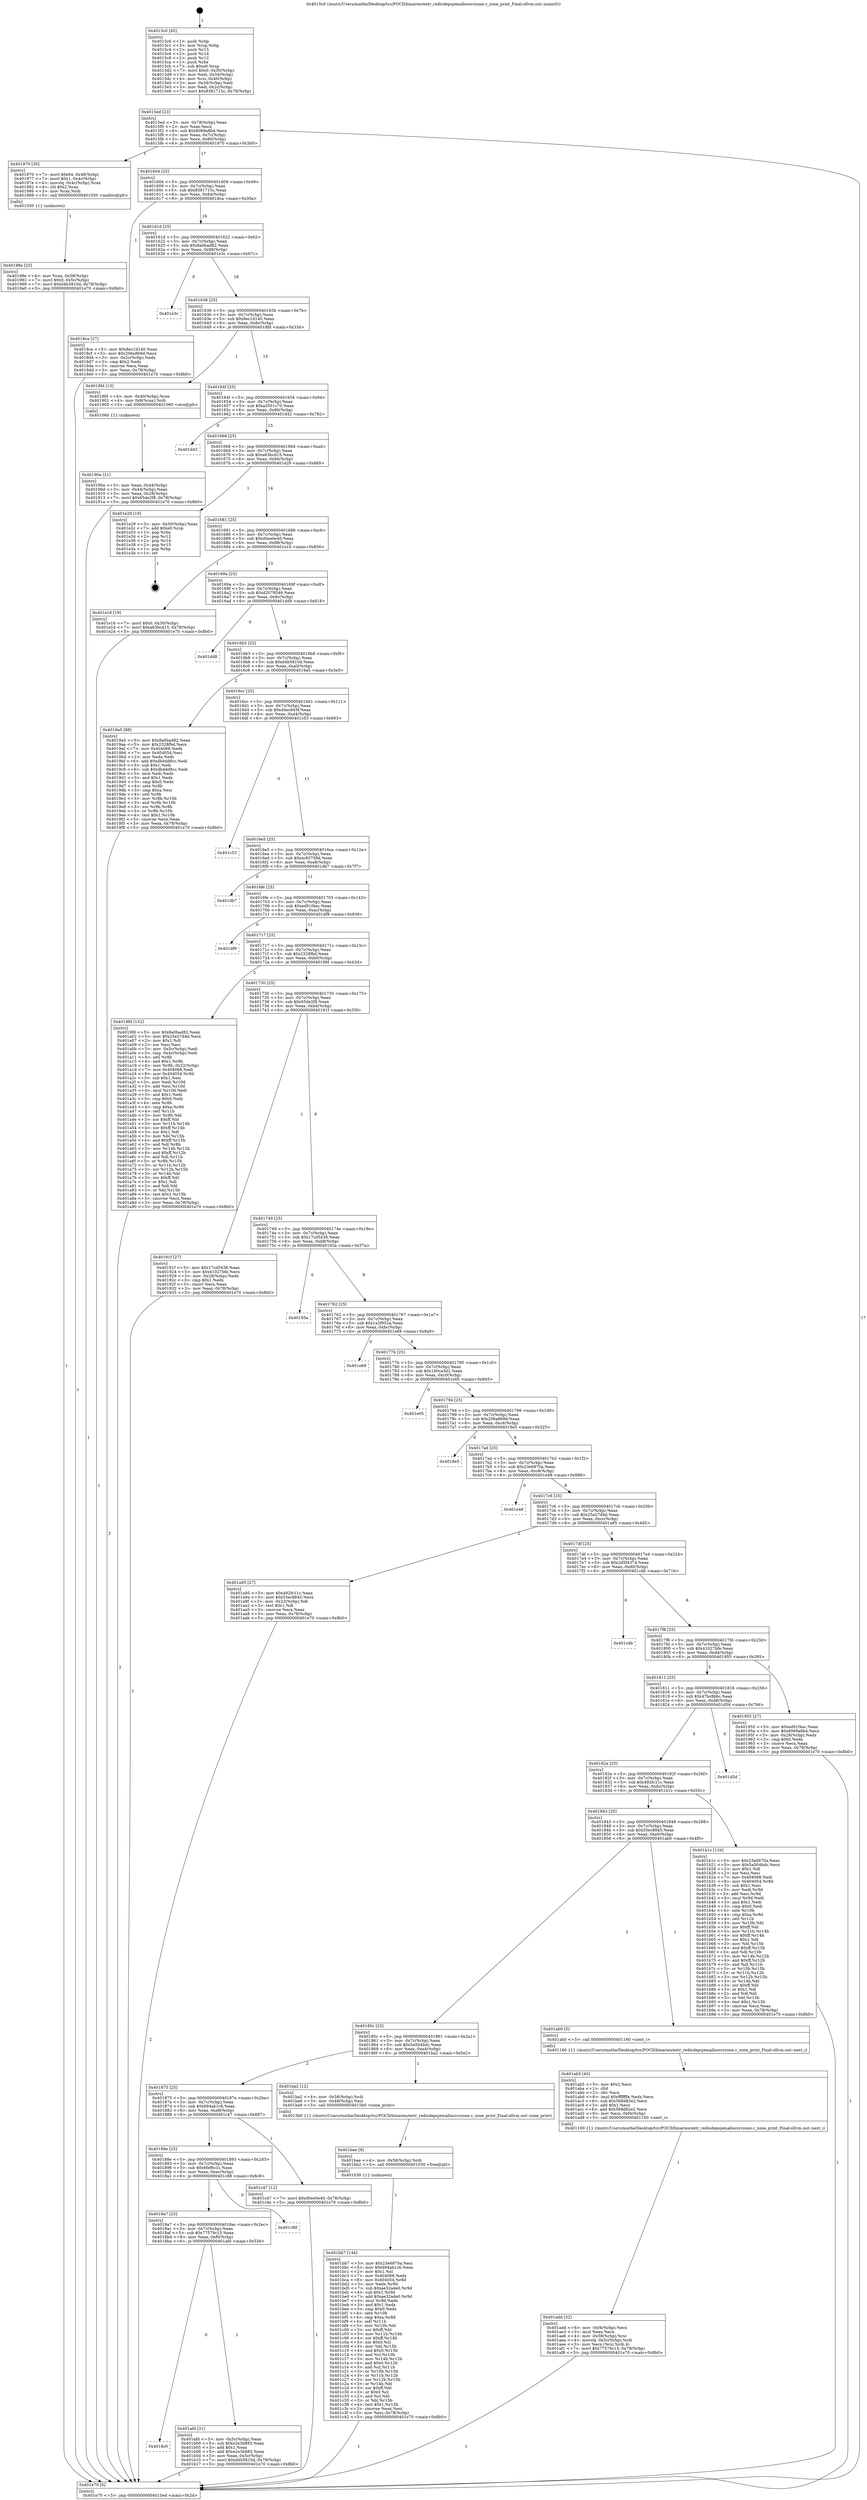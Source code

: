 digraph "0x4015c0" {
  label = "0x4015c0 (/mnt/c/Users/mathe/Desktop/tcc/POCII/binaries/extr_redisdepsjemallocsrczone.c_zone_print_Final-ollvm.out::main(0))"
  labelloc = "t"
  node[shape=record]

  Entry [label="",width=0.3,height=0.3,shape=circle,fillcolor=black,style=filled]
  "0x4015ed" [label="{
     0x4015ed [23]\l
     | [instrs]\l
     &nbsp;&nbsp;0x4015ed \<+3\>: mov -0x78(%rbp),%eax\l
     &nbsp;&nbsp;0x4015f0 \<+2\>: mov %eax,%ecx\l
     &nbsp;&nbsp;0x4015f2 \<+6\>: sub $0x8069a8b4,%ecx\l
     &nbsp;&nbsp;0x4015f8 \<+3\>: mov %eax,-0x7c(%rbp)\l
     &nbsp;&nbsp;0x4015fb \<+3\>: mov %ecx,-0x80(%rbp)\l
     &nbsp;&nbsp;0x4015fe \<+6\>: je 0000000000401970 \<main+0x3b0\>\l
  }"]
  "0x401970" [label="{
     0x401970 [30]\l
     | [instrs]\l
     &nbsp;&nbsp;0x401970 \<+7\>: movl $0x64,-0x48(%rbp)\l
     &nbsp;&nbsp;0x401977 \<+7\>: movl $0x1,-0x4c(%rbp)\l
     &nbsp;&nbsp;0x40197e \<+4\>: movslq -0x4c(%rbp),%rax\l
     &nbsp;&nbsp;0x401982 \<+4\>: shl $0x2,%rax\l
     &nbsp;&nbsp;0x401986 \<+3\>: mov %rax,%rdi\l
     &nbsp;&nbsp;0x401989 \<+5\>: call 0000000000401050 \<malloc@plt\>\l
     | [calls]\l
     &nbsp;&nbsp;0x401050 \{1\} (unknown)\l
  }"]
  "0x401604" [label="{
     0x401604 [25]\l
     | [instrs]\l
     &nbsp;&nbsp;0x401604 \<+5\>: jmp 0000000000401609 \<main+0x49\>\l
     &nbsp;&nbsp;0x401609 \<+3\>: mov -0x7c(%rbp),%eax\l
     &nbsp;&nbsp;0x40160c \<+5\>: sub $0x8381715c,%eax\l
     &nbsp;&nbsp;0x401611 \<+6\>: mov %eax,-0x84(%rbp)\l
     &nbsp;&nbsp;0x401617 \<+6\>: je 00000000004018ca \<main+0x30a\>\l
  }"]
  Exit [label="",width=0.3,height=0.3,shape=circle,fillcolor=black,style=filled,peripheries=2]
  "0x4018ca" [label="{
     0x4018ca [27]\l
     | [instrs]\l
     &nbsp;&nbsp;0x4018ca \<+5\>: mov $0x8ec1d140,%eax\l
     &nbsp;&nbsp;0x4018cf \<+5\>: mov $0x206a869d,%ecx\l
     &nbsp;&nbsp;0x4018d4 \<+3\>: mov -0x2c(%rbp),%edx\l
     &nbsp;&nbsp;0x4018d7 \<+3\>: cmp $0x2,%edx\l
     &nbsp;&nbsp;0x4018da \<+3\>: cmovne %ecx,%eax\l
     &nbsp;&nbsp;0x4018dd \<+3\>: mov %eax,-0x78(%rbp)\l
     &nbsp;&nbsp;0x4018e0 \<+5\>: jmp 0000000000401e70 \<main+0x8b0\>\l
  }"]
  "0x40161d" [label="{
     0x40161d [25]\l
     | [instrs]\l
     &nbsp;&nbsp;0x40161d \<+5\>: jmp 0000000000401622 \<main+0x62\>\l
     &nbsp;&nbsp;0x401622 \<+3\>: mov -0x7c(%rbp),%eax\l
     &nbsp;&nbsp;0x401625 \<+5\>: sub $0x8a0bad82,%eax\l
     &nbsp;&nbsp;0x40162a \<+6\>: mov %eax,-0x88(%rbp)\l
     &nbsp;&nbsp;0x401630 \<+6\>: je 0000000000401e3c \<main+0x87c\>\l
  }"]
  "0x401e70" [label="{
     0x401e70 [5]\l
     | [instrs]\l
     &nbsp;&nbsp;0x401e70 \<+5\>: jmp 00000000004015ed \<main+0x2d\>\l
  }"]
  "0x4015c0" [label="{
     0x4015c0 [45]\l
     | [instrs]\l
     &nbsp;&nbsp;0x4015c0 \<+1\>: push %rbp\l
     &nbsp;&nbsp;0x4015c1 \<+3\>: mov %rsp,%rbp\l
     &nbsp;&nbsp;0x4015c4 \<+2\>: push %r15\l
     &nbsp;&nbsp;0x4015c6 \<+2\>: push %r14\l
     &nbsp;&nbsp;0x4015c8 \<+2\>: push %r12\l
     &nbsp;&nbsp;0x4015ca \<+1\>: push %rbx\l
     &nbsp;&nbsp;0x4015cb \<+7\>: sub $0xe0,%rsp\l
     &nbsp;&nbsp;0x4015d2 \<+7\>: movl $0x0,-0x30(%rbp)\l
     &nbsp;&nbsp;0x4015d9 \<+3\>: mov %edi,-0x34(%rbp)\l
     &nbsp;&nbsp;0x4015dc \<+4\>: mov %rsi,-0x40(%rbp)\l
     &nbsp;&nbsp;0x4015e0 \<+3\>: mov -0x34(%rbp),%edi\l
     &nbsp;&nbsp;0x4015e3 \<+3\>: mov %edi,-0x2c(%rbp)\l
     &nbsp;&nbsp;0x4015e6 \<+7\>: movl $0x8381715c,-0x78(%rbp)\l
  }"]
  "0x401bb7" [label="{
     0x401bb7 [144]\l
     | [instrs]\l
     &nbsp;&nbsp;0x401bb7 \<+5\>: mov $0x23e6870a,%esi\l
     &nbsp;&nbsp;0x401bbc \<+5\>: mov $0x694ab1c6,%eax\l
     &nbsp;&nbsp;0x401bc1 \<+2\>: mov $0x1,%cl\l
     &nbsp;&nbsp;0x401bc3 \<+7\>: mov 0x404068,%edx\l
     &nbsp;&nbsp;0x401bca \<+8\>: mov 0x404054,%r8d\l
     &nbsp;&nbsp;0x401bd2 \<+3\>: mov %edx,%r9d\l
     &nbsp;&nbsp;0x401bd5 \<+7\>: sub $0xae32ade0,%r9d\l
     &nbsp;&nbsp;0x401bdc \<+4\>: sub $0x1,%r9d\l
     &nbsp;&nbsp;0x401be0 \<+7\>: add $0xae32ade0,%r9d\l
     &nbsp;&nbsp;0x401be7 \<+4\>: imul %r9d,%edx\l
     &nbsp;&nbsp;0x401beb \<+3\>: and $0x1,%edx\l
     &nbsp;&nbsp;0x401bee \<+3\>: cmp $0x0,%edx\l
     &nbsp;&nbsp;0x401bf1 \<+4\>: sete %r10b\l
     &nbsp;&nbsp;0x401bf5 \<+4\>: cmp $0xa,%r8d\l
     &nbsp;&nbsp;0x401bf9 \<+4\>: setl %r11b\l
     &nbsp;&nbsp;0x401bfd \<+3\>: mov %r10b,%bl\l
     &nbsp;&nbsp;0x401c00 \<+3\>: xor $0xff,%bl\l
     &nbsp;&nbsp;0x401c03 \<+3\>: mov %r11b,%r14b\l
     &nbsp;&nbsp;0x401c06 \<+4\>: xor $0xff,%r14b\l
     &nbsp;&nbsp;0x401c0a \<+3\>: xor $0x0,%cl\l
     &nbsp;&nbsp;0x401c0d \<+3\>: mov %bl,%r15b\l
     &nbsp;&nbsp;0x401c10 \<+4\>: and $0x0,%r15b\l
     &nbsp;&nbsp;0x401c14 \<+3\>: and %cl,%r10b\l
     &nbsp;&nbsp;0x401c17 \<+3\>: mov %r14b,%r12b\l
     &nbsp;&nbsp;0x401c1a \<+4\>: and $0x0,%r12b\l
     &nbsp;&nbsp;0x401c1e \<+3\>: and %cl,%r11b\l
     &nbsp;&nbsp;0x401c21 \<+3\>: or %r10b,%r15b\l
     &nbsp;&nbsp;0x401c24 \<+3\>: or %r11b,%r12b\l
     &nbsp;&nbsp;0x401c27 \<+3\>: xor %r12b,%r15b\l
     &nbsp;&nbsp;0x401c2a \<+3\>: or %r14b,%bl\l
     &nbsp;&nbsp;0x401c2d \<+3\>: xor $0xff,%bl\l
     &nbsp;&nbsp;0x401c30 \<+3\>: or $0x0,%cl\l
     &nbsp;&nbsp;0x401c33 \<+2\>: and %cl,%bl\l
     &nbsp;&nbsp;0x401c35 \<+3\>: or %bl,%r15b\l
     &nbsp;&nbsp;0x401c38 \<+4\>: test $0x1,%r15b\l
     &nbsp;&nbsp;0x401c3c \<+3\>: cmovne %eax,%esi\l
     &nbsp;&nbsp;0x401c3f \<+3\>: mov %esi,-0x78(%rbp)\l
     &nbsp;&nbsp;0x401c42 \<+5\>: jmp 0000000000401e70 \<main+0x8b0\>\l
  }"]
  "0x401e3c" [label="{
     0x401e3c\l
  }", style=dashed]
  "0x401636" [label="{
     0x401636 [25]\l
     | [instrs]\l
     &nbsp;&nbsp;0x401636 \<+5\>: jmp 000000000040163b \<main+0x7b\>\l
     &nbsp;&nbsp;0x40163b \<+3\>: mov -0x7c(%rbp),%eax\l
     &nbsp;&nbsp;0x40163e \<+5\>: sub $0x8ec1d140,%eax\l
     &nbsp;&nbsp;0x401643 \<+6\>: mov %eax,-0x8c(%rbp)\l
     &nbsp;&nbsp;0x401649 \<+6\>: je 00000000004018fd \<main+0x33d\>\l
  }"]
  "0x401bae" [label="{
     0x401bae [9]\l
     | [instrs]\l
     &nbsp;&nbsp;0x401bae \<+4\>: mov -0x58(%rbp),%rdi\l
     &nbsp;&nbsp;0x401bb2 \<+5\>: call 0000000000401030 \<free@plt\>\l
     | [calls]\l
     &nbsp;&nbsp;0x401030 \{1\} (unknown)\l
  }"]
  "0x4018fd" [label="{
     0x4018fd [13]\l
     | [instrs]\l
     &nbsp;&nbsp;0x4018fd \<+4\>: mov -0x40(%rbp),%rax\l
     &nbsp;&nbsp;0x401901 \<+4\>: mov 0x8(%rax),%rdi\l
     &nbsp;&nbsp;0x401905 \<+5\>: call 0000000000401060 \<atoi@plt\>\l
     | [calls]\l
     &nbsp;&nbsp;0x401060 \{1\} (unknown)\l
  }"]
  "0x40164f" [label="{
     0x40164f [25]\l
     | [instrs]\l
     &nbsp;&nbsp;0x40164f \<+5\>: jmp 0000000000401654 \<main+0x94\>\l
     &nbsp;&nbsp;0x401654 \<+3\>: mov -0x7c(%rbp),%eax\l
     &nbsp;&nbsp;0x401657 \<+5\>: sub $0xa3501c70,%eax\l
     &nbsp;&nbsp;0x40165c \<+6\>: mov %eax,-0x90(%rbp)\l
     &nbsp;&nbsp;0x401662 \<+6\>: je 0000000000401d42 \<main+0x782\>\l
  }"]
  "0x40190a" [label="{
     0x40190a [21]\l
     | [instrs]\l
     &nbsp;&nbsp;0x40190a \<+3\>: mov %eax,-0x44(%rbp)\l
     &nbsp;&nbsp;0x40190d \<+3\>: mov -0x44(%rbp),%eax\l
     &nbsp;&nbsp;0x401910 \<+3\>: mov %eax,-0x28(%rbp)\l
     &nbsp;&nbsp;0x401913 \<+7\>: movl $0x65de2f8,-0x78(%rbp)\l
     &nbsp;&nbsp;0x40191a \<+5\>: jmp 0000000000401e70 \<main+0x8b0\>\l
  }"]
  "0x4018c0" [label="{
     0x4018c0\l
  }", style=dashed]
  "0x401d42" [label="{
     0x401d42\l
  }", style=dashed]
  "0x401668" [label="{
     0x401668 [25]\l
     | [instrs]\l
     &nbsp;&nbsp;0x401668 \<+5\>: jmp 000000000040166d \<main+0xad\>\l
     &nbsp;&nbsp;0x40166d \<+3\>: mov -0x7c(%rbp),%eax\l
     &nbsp;&nbsp;0x401670 \<+5\>: sub $0xa63bcd15,%eax\l
     &nbsp;&nbsp;0x401675 \<+6\>: mov %eax,-0x94(%rbp)\l
     &nbsp;&nbsp;0x40167b \<+6\>: je 0000000000401e29 \<main+0x869\>\l
  }"]
  "0x401afd" [label="{
     0x401afd [31]\l
     | [instrs]\l
     &nbsp;&nbsp;0x401afd \<+3\>: mov -0x5c(%rbp),%eax\l
     &nbsp;&nbsp;0x401b00 \<+5\>: sub $0xe2e3b883,%eax\l
     &nbsp;&nbsp;0x401b05 \<+3\>: add $0x1,%eax\l
     &nbsp;&nbsp;0x401b08 \<+5\>: add $0xe2e3b883,%eax\l
     &nbsp;&nbsp;0x401b0d \<+3\>: mov %eax,-0x5c(%rbp)\l
     &nbsp;&nbsp;0x401b10 \<+7\>: movl $0xd4b5810d,-0x78(%rbp)\l
     &nbsp;&nbsp;0x401b17 \<+5\>: jmp 0000000000401e70 \<main+0x8b0\>\l
  }"]
  "0x401e29" [label="{
     0x401e29 [19]\l
     | [instrs]\l
     &nbsp;&nbsp;0x401e29 \<+3\>: mov -0x30(%rbp),%eax\l
     &nbsp;&nbsp;0x401e2c \<+7\>: add $0xe0,%rsp\l
     &nbsp;&nbsp;0x401e33 \<+1\>: pop %rbx\l
     &nbsp;&nbsp;0x401e34 \<+2\>: pop %r12\l
     &nbsp;&nbsp;0x401e36 \<+2\>: pop %r14\l
     &nbsp;&nbsp;0x401e38 \<+2\>: pop %r15\l
     &nbsp;&nbsp;0x401e3a \<+1\>: pop %rbp\l
     &nbsp;&nbsp;0x401e3b \<+1\>: ret\l
  }"]
  "0x401681" [label="{
     0x401681 [25]\l
     | [instrs]\l
     &nbsp;&nbsp;0x401681 \<+5\>: jmp 0000000000401686 \<main+0xc6\>\l
     &nbsp;&nbsp;0x401686 \<+3\>: mov -0x7c(%rbp),%eax\l
     &nbsp;&nbsp;0x401689 \<+5\>: sub $0xd0ee0e40,%eax\l
     &nbsp;&nbsp;0x40168e \<+6\>: mov %eax,-0x98(%rbp)\l
     &nbsp;&nbsp;0x401694 \<+6\>: je 0000000000401e16 \<main+0x856\>\l
  }"]
  "0x4018a7" [label="{
     0x4018a7 [25]\l
     | [instrs]\l
     &nbsp;&nbsp;0x4018a7 \<+5\>: jmp 00000000004018ac \<main+0x2ec\>\l
     &nbsp;&nbsp;0x4018ac \<+3\>: mov -0x7c(%rbp),%eax\l
     &nbsp;&nbsp;0x4018af \<+5\>: sub $0x77579c15,%eax\l
     &nbsp;&nbsp;0x4018b4 \<+6\>: mov %eax,-0xf0(%rbp)\l
     &nbsp;&nbsp;0x4018ba \<+6\>: je 0000000000401afd \<main+0x53d\>\l
  }"]
  "0x401e16" [label="{
     0x401e16 [19]\l
     | [instrs]\l
     &nbsp;&nbsp;0x401e16 \<+7\>: movl $0x0,-0x30(%rbp)\l
     &nbsp;&nbsp;0x401e1d \<+7\>: movl $0xa63bcd15,-0x78(%rbp)\l
     &nbsp;&nbsp;0x401e24 \<+5\>: jmp 0000000000401e70 \<main+0x8b0\>\l
  }"]
  "0x40169a" [label="{
     0x40169a [25]\l
     | [instrs]\l
     &nbsp;&nbsp;0x40169a \<+5\>: jmp 000000000040169f \<main+0xdf\>\l
     &nbsp;&nbsp;0x40169f \<+3\>: mov -0x7c(%rbp),%eax\l
     &nbsp;&nbsp;0x4016a2 \<+5\>: sub $0xd2078546,%eax\l
     &nbsp;&nbsp;0x4016a7 \<+6\>: mov %eax,-0x9c(%rbp)\l
     &nbsp;&nbsp;0x4016ad \<+6\>: je 0000000000401dd8 \<main+0x818\>\l
  }"]
  "0x401c88" [label="{
     0x401c88\l
  }", style=dashed]
  "0x401dd8" [label="{
     0x401dd8\l
  }", style=dashed]
  "0x4016b3" [label="{
     0x4016b3 [25]\l
     | [instrs]\l
     &nbsp;&nbsp;0x4016b3 \<+5\>: jmp 00000000004016b8 \<main+0xf8\>\l
     &nbsp;&nbsp;0x4016b8 \<+3\>: mov -0x7c(%rbp),%eax\l
     &nbsp;&nbsp;0x4016bb \<+5\>: sub $0xd4b5810d,%eax\l
     &nbsp;&nbsp;0x4016c0 \<+6\>: mov %eax,-0xa0(%rbp)\l
     &nbsp;&nbsp;0x4016c6 \<+6\>: je 00000000004019a5 \<main+0x3e5\>\l
  }"]
  "0x40188e" [label="{
     0x40188e [25]\l
     | [instrs]\l
     &nbsp;&nbsp;0x40188e \<+5\>: jmp 0000000000401893 \<main+0x2d3\>\l
     &nbsp;&nbsp;0x401893 \<+3\>: mov -0x7c(%rbp),%eax\l
     &nbsp;&nbsp;0x401896 \<+5\>: sub $0x6fef6c1c,%eax\l
     &nbsp;&nbsp;0x40189b \<+6\>: mov %eax,-0xec(%rbp)\l
     &nbsp;&nbsp;0x4018a1 \<+6\>: je 0000000000401c88 \<main+0x6c8\>\l
  }"]
  "0x4019a5" [label="{
     0x4019a5 [88]\l
     | [instrs]\l
     &nbsp;&nbsp;0x4019a5 \<+5\>: mov $0x8a0bad82,%eax\l
     &nbsp;&nbsp;0x4019aa \<+5\>: mov $0x2328fbd,%ecx\l
     &nbsp;&nbsp;0x4019af \<+7\>: mov 0x404068,%edx\l
     &nbsp;&nbsp;0x4019b6 \<+7\>: mov 0x404054,%esi\l
     &nbsp;&nbsp;0x4019bd \<+2\>: mov %edx,%edi\l
     &nbsp;&nbsp;0x4019bf \<+6\>: add $0xdb4dd8cc,%edi\l
     &nbsp;&nbsp;0x4019c5 \<+3\>: sub $0x1,%edi\l
     &nbsp;&nbsp;0x4019c8 \<+6\>: sub $0xdb4dd8cc,%edi\l
     &nbsp;&nbsp;0x4019ce \<+3\>: imul %edi,%edx\l
     &nbsp;&nbsp;0x4019d1 \<+3\>: and $0x1,%edx\l
     &nbsp;&nbsp;0x4019d4 \<+3\>: cmp $0x0,%edx\l
     &nbsp;&nbsp;0x4019d7 \<+4\>: sete %r8b\l
     &nbsp;&nbsp;0x4019db \<+3\>: cmp $0xa,%esi\l
     &nbsp;&nbsp;0x4019de \<+4\>: setl %r9b\l
     &nbsp;&nbsp;0x4019e2 \<+3\>: mov %r8b,%r10b\l
     &nbsp;&nbsp;0x4019e5 \<+3\>: and %r9b,%r10b\l
     &nbsp;&nbsp;0x4019e8 \<+3\>: xor %r9b,%r8b\l
     &nbsp;&nbsp;0x4019eb \<+3\>: or %r8b,%r10b\l
     &nbsp;&nbsp;0x4019ee \<+4\>: test $0x1,%r10b\l
     &nbsp;&nbsp;0x4019f2 \<+3\>: cmovne %ecx,%eax\l
     &nbsp;&nbsp;0x4019f5 \<+3\>: mov %eax,-0x78(%rbp)\l
     &nbsp;&nbsp;0x4019f8 \<+5\>: jmp 0000000000401e70 \<main+0x8b0\>\l
  }"]
  "0x4016cc" [label="{
     0x4016cc [25]\l
     | [instrs]\l
     &nbsp;&nbsp;0x4016cc \<+5\>: jmp 00000000004016d1 \<main+0x111\>\l
     &nbsp;&nbsp;0x4016d1 \<+3\>: mov -0x7c(%rbp),%eax\l
     &nbsp;&nbsp;0x4016d4 \<+5\>: sub $0xd4ec843f,%eax\l
     &nbsp;&nbsp;0x4016d9 \<+6\>: mov %eax,-0xa4(%rbp)\l
     &nbsp;&nbsp;0x4016df \<+6\>: je 0000000000401c53 \<main+0x693\>\l
  }"]
  "0x401c47" [label="{
     0x401c47 [12]\l
     | [instrs]\l
     &nbsp;&nbsp;0x401c47 \<+7\>: movl $0xd0ee0e40,-0x78(%rbp)\l
     &nbsp;&nbsp;0x401c4e \<+5\>: jmp 0000000000401e70 \<main+0x8b0\>\l
  }"]
  "0x401c53" [label="{
     0x401c53\l
  }", style=dashed]
  "0x4016e5" [label="{
     0x4016e5 [25]\l
     | [instrs]\l
     &nbsp;&nbsp;0x4016e5 \<+5\>: jmp 00000000004016ea \<main+0x12a\>\l
     &nbsp;&nbsp;0x4016ea \<+3\>: mov -0x7c(%rbp),%eax\l
     &nbsp;&nbsp;0x4016ed \<+5\>: sub $0xec83758d,%eax\l
     &nbsp;&nbsp;0x4016f2 \<+6\>: mov %eax,-0xa8(%rbp)\l
     &nbsp;&nbsp;0x4016f8 \<+6\>: je 0000000000401db7 \<main+0x7f7\>\l
  }"]
  "0x401875" [label="{
     0x401875 [25]\l
     | [instrs]\l
     &nbsp;&nbsp;0x401875 \<+5\>: jmp 000000000040187a \<main+0x2ba\>\l
     &nbsp;&nbsp;0x40187a \<+3\>: mov -0x7c(%rbp),%eax\l
     &nbsp;&nbsp;0x40187d \<+5\>: sub $0x694ab1c6,%eax\l
     &nbsp;&nbsp;0x401882 \<+6\>: mov %eax,-0xe8(%rbp)\l
     &nbsp;&nbsp;0x401888 \<+6\>: je 0000000000401c47 \<main+0x687\>\l
  }"]
  "0x401db7" [label="{
     0x401db7\l
  }", style=dashed]
  "0x4016fe" [label="{
     0x4016fe [25]\l
     | [instrs]\l
     &nbsp;&nbsp;0x4016fe \<+5\>: jmp 0000000000401703 \<main+0x143\>\l
     &nbsp;&nbsp;0x401703 \<+3\>: mov -0x7c(%rbp),%eax\l
     &nbsp;&nbsp;0x401706 \<+5\>: sub $0xed91f4ac,%eax\l
     &nbsp;&nbsp;0x40170b \<+6\>: mov %eax,-0xac(%rbp)\l
     &nbsp;&nbsp;0x401711 \<+6\>: je 0000000000401df9 \<main+0x839\>\l
  }"]
  "0x401ba2" [label="{
     0x401ba2 [12]\l
     | [instrs]\l
     &nbsp;&nbsp;0x401ba2 \<+4\>: mov -0x58(%rbp),%rdi\l
     &nbsp;&nbsp;0x401ba6 \<+3\>: mov -0x48(%rbp),%esi\l
     &nbsp;&nbsp;0x401ba9 \<+5\>: call 00000000004015b0 \<zone_print\>\l
     | [calls]\l
     &nbsp;&nbsp;0x4015b0 \{1\} (/mnt/c/Users/mathe/Desktop/tcc/POCII/binaries/extr_redisdepsjemallocsrczone.c_zone_print_Final-ollvm.out::zone_print)\l
  }"]
  "0x401df9" [label="{
     0x401df9\l
  }", style=dashed]
  "0x401717" [label="{
     0x401717 [25]\l
     | [instrs]\l
     &nbsp;&nbsp;0x401717 \<+5\>: jmp 000000000040171c \<main+0x15c\>\l
     &nbsp;&nbsp;0x40171c \<+3\>: mov -0x7c(%rbp),%eax\l
     &nbsp;&nbsp;0x40171f \<+5\>: sub $0x2328fbd,%eax\l
     &nbsp;&nbsp;0x401724 \<+6\>: mov %eax,-0xb0(%rbp)\l
     &nbsp;&nbsp;0x40172a \<+6\>: je 00000000004019fd \<main+0x43d\>\l
  }"]
  "0x401add" [label="{
     0x401add [32]\l
     | [instrs]\l
     &nbsp;&nbsp;0x401add \<+6\>: mov -0xf4(%rbp),%ecx\l
     &nbsp;&nbsp;0x401ae3 \<+3\>: imul %eax,%ecx\l
     &nbsp;&nbsp;0x401ae6 \<+4\>: mov -0x58(%rbp),%rsi\l
     &nbsp;&nbsp;0x401aea \<+4\>: movslq -0x5c(%rbp),%rdi\l
     &nbsp;&nbsp;0x401aee \<+3\>: mov %ecx,(%rsi,%rdi,4)\l
     &nbsp;&nbsp;0x401af1 \<+7\>: movl $0x77579c15,-0x78(%rbp)\l
     &nbsp;&nbsp;0x401af8 \<+5\>: jmp 0000000000401e70 \<main+0x8b0\>\l
  }"]
  "0x4019fd" [label="{
     0x4019fd [152]\l
     | [instrs]\l
     &nbsp;&nbsp;0x4019fd \<+5\>: mov $0x8a0bad82,%eax\l
     &nbsp;&nbsp;0x401a02 \<+5\>: mov $0x25e27d4d,%ecx\l
     &nbsp;&nbsp;0x401a07 \<+2\>: mov $0x1,%dl\l
     &nbsp;&nbsp;0x401a09 \<+2\>: xor %esi,%esi\l
     &nbsp;&nbsp;0x401a0b \<+3\>: mov -0x5c(%rbp),%edi\l
     &nbsp;&nbsp;0x401a0e \<+3\>: cmp -0x4c(%rbp),%edi\l
     &nbsp;&nbsp;0x401a11 \<+4\>: setl %r8b\l
     &nbsp;&nbsp;0x401a15 \<+4\>: and $0x1,%r8b\l
     &nbsp;&nbsp;0x401a19 \<+4\>: mov %r8b,-0x22(%rbp)\l
     &nbsp;&nbsp;0x401a1d \<+7\>: mov 0x404068,%edi\l
     &nbsp;&nbsp;0x401a24 \<+8\>: mov 0x404054,%r9d\l
     &nbsp;&nbsp;0x401a2c \<+3\>: sub $0x1,%esi\l
     &nbsp;&nbsp;0x401a2f \<+3\>: mov %edi,%r10d\l
     &nbsp;&nbsp;0x401a32 \<+3\>: add %esi,%r10d\l
     &nbsp;&nbsp;0x401a35 \<+4\>: imul %r10d,%edi\l
     &nbsp;&nbsp;0x401a39 \<+3\>: and $0x1,%edi\l
     &nbsp;&nbsp;0x401a3c \<+3\>: cmp $0x0,%edi\l
     &nbsp;&nbsp;0x401a3f \<+4\>: sete %r8b\l
     &nbsp;&nbsp;0x401a43 \<+4\>: cmp $0xa,%r9d\l
     &nbsp;&nbsp;0x401a47 \<+4\>: setl %r11b\l
     &nbsp;&nbsp;0x401a4b \<+3\>: mov %r8b,%bl\l
     &nbsp;&nbsp;0x401a4e \<+3\>: xor $0xff,%bl\l
     &nbsp;&nbsp;0x401a51 \<+3\>: mov %r11b,%r14b\l
     &nbsp;&nbsp;0x401a54 \<+4\>: xor $0xff,%r14b\l
     &nbsp;&nbsp;0x401a58 \<+3\>: xor $0x1,%dl\l
     &nbsp;&nbsp;0x401a5b \<+3\>: mov %bl,%r15b\l
     &nbsp;&nbsp;0x401a5e \<+4\>: and $0xff,%r15b\l
     &nbsp;&nbsp;0x401a62 \<+3\>: and %dl,%r8b\l
     &nbsp;&nbsp;0x401a65 \<+3\>: mov %r14b,%r12b\l
     &nbsp;&nbsp;0x401a68 \<+4\>: and $0xff,%r12b\l
     &nbsp;&nbsp;0x401a6c \<+3\>: and %dl,%r11b\l
     &nbsp;&nbsp;0x401a6f \<+3\>: or %r8b,%r15b\l
     &nbsp;&nbsp;0x401a72 \<+3\>: or %r11b,%r12b\l
     &nbsp;&nbsp;0x401a75 \<+3\>: xor %r12b,%r15b\l
     &nbsp;&nbsp;0x401a78 \<+3\>: or %r14b,%bl\l
     &nbsp;&nbsp;0x401a7b \<+3\>: xor $0xff,%bl\l
     &nbsp;&nbsp;0x401a7e \<+3\>: or $0x1,%dl\l
     &nbsp;&nbsp;0x401a81 \<+2\>: and %dl,%bl\l
     &nbsp;&nbsp;0x401a83 \<+3\>: or %bl,%r15b\l
     &nbsp;&nbsp;0x401a86 \<+4\>: test $0x1,%r15b\l
     &nbsp;&nbsp;0x401a8a \<+3\>: cmovne %ecx,%eax\l
     &nbsp;&nbsp;0x401a8d \<+3\>: mov %eax,-0x78(%rbp)\l
     &nbsp;&nbsp;0x401a90 \<+5\>: jmp 0000000000401e70 \<main+0x8b0\>\l
  }"]
  "0x401730" [label="{
     0x401730 [25]\l
     | [instrs]\l
     &nbsp;&nbsp;0x401730 \<+5\>: jmp 0000000000401735 \<main+0x175\>\l
     &nbsp;&nbsp;0x401735 \<+3\>: mov -0x7c(%rbp),%eax\l
     &nbsp;&nbsp;0x401738 \<+5\>: sub $0x65de2f8,%eax\l
     &nbsp;&nbsp;0x40173d \<+6\>: mov %eax,-0xb4(%rbp)\l
     &nbsp;&nbsp;0x401743 \<+6\>: je 000000000040191f \<main+0x35f\>\l
  }"]
  "0x401ab5" [label="{
     0x401ab5 [40]\l
     | [instrs]\l
     &nbsp;&nbsp;0x401ab5 \<+5\>: mov $0x2,%ecx\l
     &nbsp;&nbsp;0x401aba \<+1\>: cltd\l
     &nbsp;&nbsp;0x401abb \<+2\>: idiv %ecx\l
     &nbsp;&nbsp;0x401abd \<+6\>: imul $0xfffffffe,%edx,%ecx\l
     &nbsp;&nbsp;0x401ac3 \<+6\>: sub $0x568d82e2,%ecx\l
     &nbsp;&nbsp;0x401ac9 \<+3\>: add $0x1,%ecx\l
     &nbsp;&nbsp;0x401acc \<+6\>: add $0x568d82e2,%ecx\l
     &nbsp;&nbsp;0x401ad2 \<+6\>: mov %ecx,-0xf4(%rbp)\l
     &nbsp;&nbsp;0x401ad8 \<+5\>: call 0000000000401160 \<next_i\>\l
     | [calls]\l
     &nbsp;&nbsp;0x401160 \{1\} (/mnt/c/Users/mathe/Desktop/tcc/POCII/binaries/extr_redisdepsjemallocsrczone.c_zone_print_Final-ollvm.out::next_i)\l
  }"]
  "0x40191f" [label="{
     0x40191f [27]\l
     | [instrs]\l
     &nbsp;&nbsp;0x40191f \<+5\>: mov $0x17cd5438,%eax\l
     &nbsp;&nbsp;0x401924 \<+5\>: mov $0x41027bfe,%ecx\l
     &nbsp;&nbsp;0x401929 \<+3\>: mov -0x28(%rbp),%edx\l
     &nbsp;&nbsp;0x40192c \<+3\>: cmp $0x1,%edx\l
     &nbsp;&nbsp;0x40192f \<+3\>: cmovl %ecx,%eax\l
     &nbsp;&nbsp;0x401932 \<+3\>: mov %eax,-0x78(%rbp)\l
     &nbsp;&nbsp;0x401935 \<+5\>: jmp 0000000000401e70 \<main+0x8b0\>\l
  }"]
  "0x401749" [label="{
     0x401749 [25]\l
     | [instrs]\l
     &nbsp;&nbsp;0x401749 \<+5\>: jmp 000000000040174e \<main+0x18e\>\l
     &nbsp;&nbsp;0x40174e \<+3\>: mov -0x7c(%rbp),%eax\l
     &nbsp;&nbsp;0x401751 \<+5\>: sub $0x17cd5438,%eax\l
     &nbsp;&nbsp;0x401756 \<+6\>: mov %eax,-0xb8(%rbp)\l
     &nbsp;&nbsp;0x40175c \<+6\>: je 000000000040193a \<main+0x37a\>\l
  }"]
  "0x40185c" [label="{
     0x40185c [25]\l
     | [instrs]\l
     &nbsp;&nbsp;0x40185c \<+5\>: jmp 0000000000401861 \<main+0x2a1\>\l
     &nbsp;&nbsp;0x401861 \<+3\>: mov -0x7c(%rbp),%eax\l
     &nbsp;&nbsp;0x401864 \<+5\>: sub $0x5a504bdc,%eax\l
     &nbsp;&nbsp;0x401869 \<+6\>: mov %eax,-0xe4(%rbp)\l
     &nbsp;&nbsp;0x40186f \<+6\>: je 0000000000401ba2 \<main+0x5e2\>\l
  }"]
  "0x40193a" [label="{
     0x40193a\l
  }", style=dashed]
  "0x401762" [label="{
     0x401762 [25]\l
     | [instrs]\l
     &nbsp;&nbsp;0x401762 \<+5\>: jmp 0000000000401767 \<main+0x1a7\>\l
     &nbsp;&nbsp;0x401767 \<+3\>: mov -0x7c(%rbp),%eax\l
     &nbsp;&nbsp;0x40176a \<+5\>: sub $0x1a2f952a,%eax\l
     &nbsp;&nbsp;0x40176f \<+6\>: mov %eax,-0xbc(%rbp)\l
     &nbsp;&nbsp;0x401775 \<+6\>: je 0000000000401e69 \<main+0x8a9\>\l
  }"]
  "0x401ab0" [label="{
     0x401ab0 [5]\l
     | [instrs]\l
     &nbsp;&nbsp;0x401ab0 \<+5\>: call 0000000000401160 \<next_i\>\l
     | [calls]\l
     &nbsp;&nbsp;0x401160 \{1\} (/mnt/c/Users/mathe/Desktop/tcc/POCII/binaries/extr_redisdepsjemallocsrczone.c_zone_print_Final-ollvm.out::next_i)\l
  }"]
  "0x401e69" [label="{
     0x401e69\l
  }", style=dashed]
  "0x40177b" [label="{
     0x40177b [25]\l
     | [instrs]\l
     &nbsp;&nbsp;0x40177b \<+5\>: jmp 0000000000401780 \<main+0x1c0\>\l
     &nbsp;&nbsp;0x401780 \<+3\>: mov -0x7c(%rbp),%eax\l
     &nbsp;&nbsp;0x401783 \<+5\>: sub $0x1b0ca3d2,%eax\l
     &nbsp;&nbsp;0x401788 \<+6\>: mov %eax,-0xc0(%rbp)\l
     &nbsp;&nbsp;0x40178e \<+6\>: je 0000000000401e05 \<main+0x845\>\l
  }"]
  "0x401843" [label="{
     0x401843 [25]\l
     | [instrs]\l
     &nbsp;&nbsp;0x401843 \<+5\>: jmp 0000000000401848 \<main+0x288\>\l
     &nbsp;&nbsp;0x401848 \<+3\>: mov -0x7c(%rbp),%eax\l
     &nbsp;&nbsp;0x40184b \<+5\>: sub $0x55ec8845,%eax\l
     &nbsp;&nbsp;0x401850 \<+6\>: mov %eax,-0xe0(%rbp)\l
     &nbsp;&nbsp;0x401856 \<+6\>: je 0000000000401ab0 \<main+0x4f0\>\l
  }"]
  "0x401e05" [label="{
     0x401e05\l
  }", style=dashed]
  "0x401794" [label="{
     0x401794 [25]\l
     | [instrs]\l
     &nbsp;&nbsp;0x401794 \<+5\>: jmp 0000000000401799 \<main+0x1d9\>\l
     &nbsp;&nbsp;0x401799 \<+3\>: mov -0x7c(%rbp),%eax\l
     &nbsp;&nbsp;0x40179c \<+5\>: sub $0x206a869d,%eax\l
     &nbsp;&nbsp;0x4017a1 \<+6\>: mov %eax,-0xc4(%rbp)\l
     &nbsp;&nbsp;0x4017a7 \<+6\>: je 00000000004018e5 \<main+0x325\>\l
  }"]
  "0x401b1c" [label="{
     0x401b1c [134]\l
     | [instrs]\l
     &nbsp;&nbsp;0x401b1c \<+5\>: mov $0x23e6870a,%eax\l
     &nbsp;&nbsp;0x401b21 \<+5\>: mov $0x5a504bdc,%ecx\l
     &nbsp;&nbsp;0x401b26 \<+2\>: mov $0x1,%dl\l
     &nbsp;&nbsp;0x401b28 \<+2\>: xor %esi,%esi\l
     &nbsp;&nbsp;0x401b2a \<+7\>: mov 0x404068,%edi\l
     &nbsp;&nbsp;0x401b31 \<+8\>: mov 0x404054,%r8d\l
     &nbsp;&nbsp;0x401b39 \<+3\>: sub $0x1,%esi\l
     &nbsp;&nbsp;0x401b3c \<+3\>: mov %edi,%r9d\l
     &nbsp;&nbsp;0x401b3f \<+3\>: add %esi,%r9d\l
     &nbsp;&nbsp;0x401b42 \<+4\>: imul %r9d,%edi\l
     &nbsp;&nbsp;0x401b46 \<+3\>: and $0x1,%edi\l
     &nbsp;&nbsp;0x401b49 \<+3\>: cmp $0x0,%edi\l
     &nbsp;&nbsp;0x401b4c \<+4\>: sete %r10b\l
     &nbsp;&nbsp;0x401b50 \<+4\>: cmp $0xa,%r8d\l
     &nbsp;&nbsp;0x401b54 \<+4\>: setl %r11b\l
     &nbsp;&nbsp;0x401b58 \<+3\>: mov %r10b,%bl\l
     &nbsp;&nbsp;0x401b5b \<+3\>: xor $0xff,%bl\l
     &nbsp;&nbsp;0x401b5e \<+3\>: mov %r11b,%r14b\l
     &nbsp;&nbsp;0x401b61 \<+4\>: xor $0xff,%r14b\l
     &nbsp;&nbsp;0x401b65 \<+3\>: xor $0x1,%dl\l
     &nbsp;&nbsp;0x401b68 \<+3\>: mov %bl,%r15b\l
     &nbsp;&nbsp;0x401b6b \<+4\>: and $0xff,%r15b\l
     &nbsp;&nbsp;0x401b6f \<+3\>: and %dl,%r10b\l
     &nbsp;&nbsp;0x401b72 \<+3\>: mov %r14b,%r12b\l
     &nbsp;&nbsp;0x401b75 \<+4\>: and $0xff,%r12b\l
     &nbsp;&nbsp;0x401b79 \<+3\>: and %dl,%r11b\l
     &nbsp;&nbsp;0x401b7c \<+3\>: or %r10b,%r15b\l
     &nbsp;&nbsp;0x401b7f \<+3\>: or %r11b,%r12b\l
     &nbsp;&nbsp;0x401b82 \<+3\>: xor %r12b,%r15b\l
     &nbsp;&nbsp;0x401b85 \<+3\>: or %r14b,%bl\l
     &nbsp;&nbsp;0x401b88 \<+3\>: xor $0xff,%bl\l
     &nbsp;&nbsp;0x401b8b \<+3\>: or $0x1,%dl\l
     &nbsp;&nbsp;0x401b8e \<+2\>: and %dl,%bl\l
     &nbsp;&nbsp;0x401b90 \<+3\>: or %bl,%r15b\l
     &nbsp;&nbsp;0x401b93 \<+4\>: test $0x1,%r15b\l
     &nbsp;&nbsp;0x401b97 \<+3\>: cmovne %ecx,%eax\l
     &nbsp;&nbsp;0x401b9a \<+3\>: mov %eax,-0x78(%rbp)\l
     &nbsp;&nbsp;0x401b9d \<+5\>: jmp 0000000000401e70 \<main+0x8b0\>\l
  }"]
  "0x4018e5" [label="{
     0x4018e5\l
  }", style=dashed]
  "0x4017ad" [label="{
     0x4017ad [25]\l
     | [instrs]\l
     &nbsp;&nbsp;0x4017ad \<+5\>: jmp 00000000004017b2 \<main+0x1f2\>\l
     &nbsp;&nbsp;0x4017b2 \<+3\>: mov -0x7c(%rbp),%eax\l
     &nbsp;&nbsp;0x4017b5 \<+5\>: sub $0x23e6870a,%eax\l
     &nbsp;&nbsp;0x4017ba \<+6\>: mov %eax,-0xc8(%rbp)\l
     &nbsp;&nbsp;0x4017c0 \<+6\>: je 0000000000401e48 \<main+0x888\>\l
  }"]
  "0x40182a" [label="{
     0x40182a [25]\l
     | [instrs]\l
     &nbsp;&nbsp;0x40182a \<+5\>: jmp 000000000040182f \<main+0x26f\>\l
     &nbsp;&nbsp;0x40182f \<+3\>: mov -0x7c(%rbp),%eax\l
     &nbsp;&nbsp;0x401832 \<+5\>: sub $0x492fc11c,%eax\l
     &nbsp;&nbsp;0x401837 \<+6\>: mov %eax,-0xdc(%rbp)\l
     &nbsp;&nbsp;0x40183d \<+6\>: je 0000000000401b1c \<main+0x55c\>\l
  }"]
  "0x401e48" [label="{
     0x401e48\l
  }", style=dashed]
  "0x4017c6" [label="{
     0x4017c6 [25]\l
     | [instrs]\l
     &nbsp;&nbsp;0x4017c6 \<+5\>: jmp 00000000004017cb \<main+0x20b\>\l
     &nbsp;&nbsp;0x4017cb \<+3\>: mov -0x7c(%rbp),%eax\l
     &nbsp;&nbsp;0x4017ce \<+5\>: sub $0x25e27d4d,%eax\l
     &nbsp;&nbsp;0x4017d3 \<+6\>: mov %eax,-0xcc(%rbp)\l
     &nbsp;&nbsp;0x4017d9 \<+6\>: je 0000000000401a95 \<main+0x4d5\>\l
  }"]
  "0x401d5d" [label="{
     0x401d5d\l
  }", style=dashed]
  "0x401a95" [label="{
     0x401a95 [27]\l
     | [instrs]\l
     &nbsp;&nbsp;0x401a95 \<+5\>: mov $0x492fc11c,%eax\l
     &nbsp;&nbsp;0x401a9a \<+5\>: mov $0x55ec8845,%ecx\l
     &nbsp;&nbsp;0x401a9f \<+3\>: mov -0x22(%rbp),%dl\l
     &nbsp;&nbsp;0x401aa2 \<+3\>: test $0x1,%dl\l
     &nbsp;&nbsp;0x401aa5 \<+3\>: cmovne %ecx,%eax\l
     &nbsp;&nbsp;0x401aa8 \<+3\>: mov %eax,-0x78(%rbp)\l
     &nbsp;&nbsp;0x401aab \<+5\>: jmp 0000000000401e70 \<main+0x8b0\>\l
  }"]
  "0x4017df" [label="{
     0x4017df [25]\l
     | [instrs]\l
     &nbsp;&nbsp;0x4017df \<+5\>: jmp 00000000004017e4 \<main+0x224\>\l
     &nbsp;&nbsp;0x4017e4 \<+3\>: mov -0x7c(%rbp),%eax\l
     &nbsp;&nbsp;0x4017e7 \<+5\>: sub $0x2d5f4374,%eax\l
     &nbsp;&nbsp;0x4017ec \<+6\>: mov %eax,-0xd0(%rbp)\l
     &nbsp;&nbsp;0x4017f2 \<+6\>: je 0000000000401cdb \<main+0x71b\>\l
  }"]
  "0x40198e" [label="{
     0x40198e [23]\l
     | [instrs]\l
     &nbsp;&nbsp;0x40198e \<+4\>: mov %rax,-0x58(%rbp)\l
     &nbsp;&nbsp;0x401992 \<+7\>: movl $0x0,-0x5c(%rbp)\l
     &nbsp;&nbsp;0x401999 \<+7\>: movl $0xd4b5810d,-0x78(%rbp)\l
     &nbsp;&nbsp;0x4019a0 \<+5\>: jmp 0000000000401e70 \<main+0x8b0\>\l
  }"]
  "0x401cdb" [label="{
     0x401cdb\l
  }", style=dashed]
  "0x4017f8" [label="{
     0x4017f8 [25]\l
     | [instrs]\l
     &nbsp;&nbsp;0x4017f8 \<+5\>: jmp 00000000004017fd \<main+0x23d\>\l
     &nbsp;&nbsp;0x4017fd \<+3\>: mov -0x7c(%rbp),%eax\l
     &nbsp;&nbsp;0x401800 \<+5\>: sub $0x41027bfe,%eax\l
     &nbsp;&nbsp;0x401805 \<+6\>: mov %eax,-0xd4(%rbp)\l
     &nbsp;&nbsp;0x40180b \<+6\>: je 0000000000401955 \<main+0x395\>\l
  }"]
  "0x401811" [label="{
     0x401811 [25]\l
     | [instrs]\l
     &nbsp;&nbsp;0x401811 \<+5\>: jmp 0000000000401816 \<main+0x256\>\l
     &nbsp;&nbsp;0x401816 \<+3\>: mov -0x7c(%rbp),%eax\l
     &nbsp;&nbsp;0x401819 \<+5\>: sub $0x47bc8b6c,%eax\l
     &nbsp;&nbsp;0x40181e \<+6\>: mov %eax,-0xd8(%rbp)\l
     &nbsp;&nbsp;0x401824 \<+6\>: je 0000000000401d5d \<main+0x79d\>\l
  }"]
  "0x401955" [label="{
     0x401955 [27]\l
     | [instrs]\l
     &nbsp;&nbsp;0x401955 \<+5\>: mov $0xed91f4ac,%eax\l
     &nbsp;&nbsp;0x40195a \<+5\>: mov $0x8069a8b4,%ecx\l
     &nbsp;&nbsp;0x40195f \<+3\>: mov -0x28(%rbp),%edx\l
     &nbsp;&nbsp;0x401962 \<+3\>: cmp $0x0,%edx\l
     &nbsp;&nbsp;0x401965 \<+3\>: cmove %ecx,%eax\l
     &nbsp;&nbsp;0x401968 \<+3\>: mov %eax,-0x78(%rbp)\l
     &nbsp;&nbsp;0x40196b \<+5\>: jmp 0000000000401e70 \<main+0x8b0\>\l
  }"]
  Entry -> "0x4015c0" [label=" 1"]
  "0x4015ed" -> "0x401970" [label=" 1"]
  "0x4015ed" -> "0x401604" [label=" 17"]
  "0x401e29" -> Exit [label=" 1"]
  "0x401604" -> "0x4018ca" [label=" 1"]
  "0x401604" -> "0x40161d" [label=" 16"]
  "0x4018ca" -> "0x401e70" [label=" 1"]
  "0x4015c0" -> "0x4015ed" [label=" 1"]
  "0x401e70" -> "0x4015ed" [label=" 17"]
  "0x401e16" -> "0x401e70" [label=" 1"]
  "0x40161d" -> "0x401e3c" [label=" 0"]
  "0x40161d" -> "0x401636" [label=" 16"]
  "0x401c47" -> "0x401e70" [label=" 1"]
  "0x401636" -> "0x4018fd" [label=" 1"]
  "0x401636" -> "0x40164f" [label=" 15"]
  "0x4018fd" -> "0x40190a" [label=" 1"]
  "0x40190a" -> "0x401e70" [label=" 1"]
  "0x401bb7" -> "0x401e70" [label=" 1"]
  "0x40164f" -> "0x401d42" [label=" 0"]
  "0x40164f" -> "0x401668" [label=" 15"]
  "0x401bae" -> "0x401bb7" [label=" 1"]
  "0x401668" -> "0x401e29" [label=" 1"]
  "0x401668" -> "0x401681" [label=" 14"]
  "0x401ba2" -> "0x401bae" [label=" 1"]
  "0x401681" -> "0x401e16" [label=" 1"]
  "0x401681" -> "0x40169a" [label=" 13"]
  "0x401afd" -> "0x401e70" [label=" 1"]
  "0x40169a" -> "0x401dd8" [label=" 0"]
  "0x40169a" -> "0x4016b3" [label=" 13"]
  "0x4018a7" -> "0x4018c0" [label=" 0"]
  "0x4016b3" -> "0x4019a5" [label=" 2"]
  "0x4016b3" -> "0x4016cc" [label=" 11"]
  "0x401b1c" -> "0x401e70" [label=" 1"]
  "0x4016cc" -> "0x401c53" [label=" 0"]
  "0x4016cc" -> "0x4016e5" [label=" 11"]
  "0x40188e" -> "0x4018a7" [label=" 1"]
  "0x4016e5" -> "0x401db7" [label=" 0"]
  "0x4016e5" -> "0x4016fe" [label=" 11"]
  "0x4018a7" -> "0x401afd" [label=" 1"]
  "0x4016fe" -> "0x401df9" [label=" 0"]
  "0x4016fe" -> "0x401717" [label=" 11"]
  "0x401875" -> "0x40188e" [label=" 1"]
  "0x401717" -> "0x4019fd" [label=" 2"]
  "0x401717" -> "0x401730" [label=" 9"]
  "0x40188e" -> "0x401c88" [label=" 0"]
  "0x401730" -> "0x40191f" [label=" 1"]
  "0x401730" -> "0x401749" [label=" 8"]
  "0x40191f" -> "0x401e70" [label=" 1"]
  "0x40185c" -> "0x401875" [label=" 2"]
  "0x401749" -> "0x40193a" [label=" 0"]
  "0x401749" -> "0x401762" [label=" 8"]
  "0x40185c" -> "0x401ba2" [label=" 1"]
  "0x401762" -> "0x401e69" [label=" 0"]
  "0x401762" -> "0x40177b" [label=" 8"]
  "0x401875" -> "0x401c47" [label=" 1"]
  "0x40177b" -> "0x401e05" [label=" 0"]
  "0x40177b" -> "0x401794" [label=" 8"]
  "0x401ab5" -> "0x401add" [label=" 1"]
  "0x401794" -> "0x4018e5" [label=" 0"]
  "0x401794" -> "0x4017ad" [label=" 8"]
  "0x401ab0" -> "0x401ab5" [label=" 1"]
  "0x4017ad" -> "0x401e48" [label=" 0"]
  "0x4017ad" -> "0x4017c6" [label=" 8"]
  "0x401843" -> "0x401ab0" [label=" 1"]
  "0x4017c6" -> "0x401a95" [label=" 2"]
  "0x4017c6" -> "0x4017df" [label=" 6"]
  "0x401add" -> "0x401e70" [label=" 1"]
  "0x4017df" -> "0x401cdb" [label=" 0"]
  "0x4017df" -> "0x4017f8" [label=" 6"]
  "0x40182a" -> "0x401b1c" [label=" 1"]
  "0x4017f8" -> "0x401955" [label=" 1"]
  "0x4017f8" -> "0x401811" [label=" 5"]
  "0x401955" -> "0x401e70" [label=" 1"]
  "0x401970" -> "0x40198e" [label=" 1"]
  "0x40198e" -> "0x401e70" [label=" 1"]
  "0x4019a5" -> "0x401e70" [label=" 2"]
  "0x4019fd" -> "0x401e70" [label=" 2"]
  "0x401a95" -> "0x401e70" [label=" 2"]
  "0x40182a" -> "0x401843" [label=" 4"]
  "0x401811" -> "0x401d5d" [label=" 0"]
  "0x401811" -> "0x40182a" [label=" 5"]
  "0x401843" -> "0x40185c" [label=" 3"]
}
